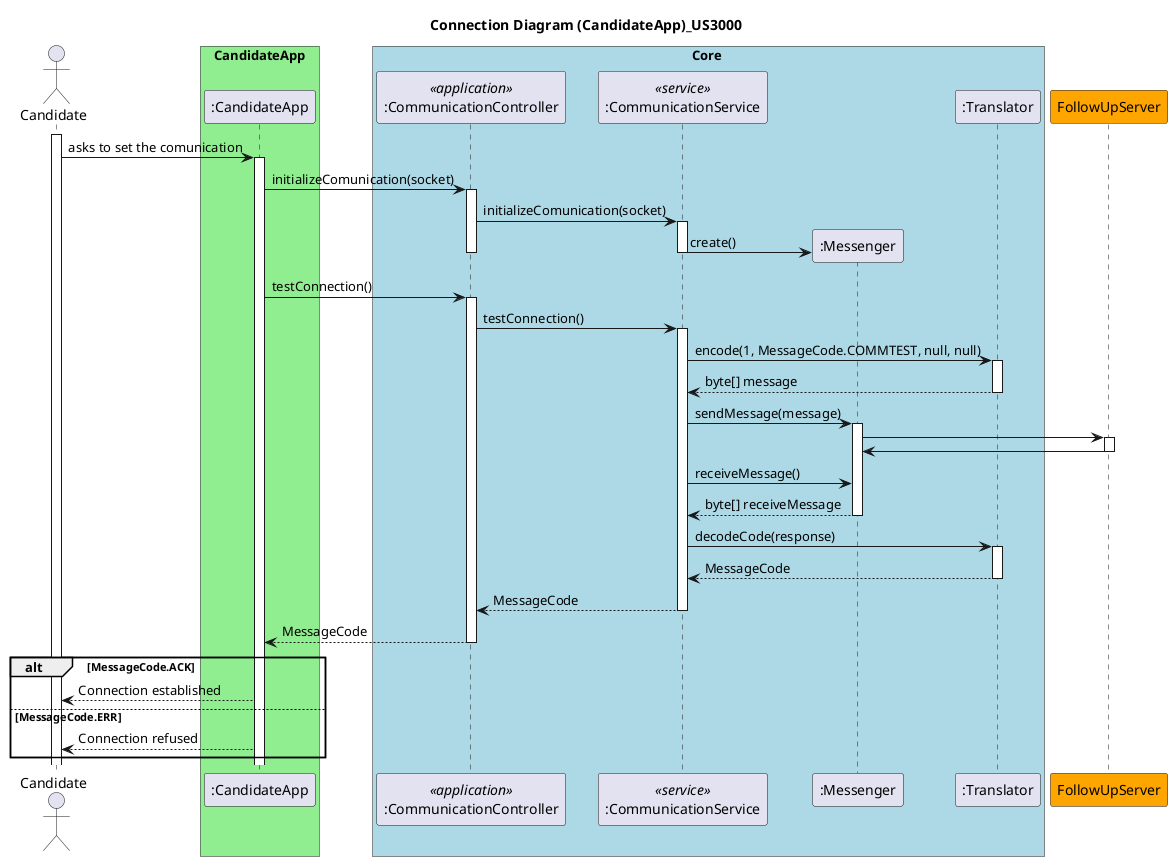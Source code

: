 @startuml
title Connection Diagram (CandidateApp)_US3000

actor Candidate as actor
box "CandidateApp" #LightGreen
participant ":CandidateApp" as app
end box

box Core #lightblue
participant ":CommunicationController" as com <<application>>
participant ":CommunicationService" as service <<service>>
participant ":Messenger" as messenger
participant ":Translator" as translator
end box

participant "FollowUpServer" as server #orange

activate actor
actor -> app : asks to set the comunication
activate app
app -> com : initializeComunication(socket)
activate com
com -> service : initializeComunication(socket)
activate service
service -> messenger **: create()
deactivate service
deactivate com
app -> com : testConnection()
activate com
com -> service : testConnection()
activate service
service -> translator: encode(1, MessageCode.COMMTEST, null, null)
activate translator
translator --> service : byte[] message
deactivate translator
service -> messenger: sendMessage(message)
activate messenger
messenger -> server
activate server
server -> messenger
deactivate server
service -> messenger: receiveMessage()
messenger --> service: byte[] receiveMessage
deactivate messenger
service -> translator: decodeCode(response)
activate translator
translator --> service: MessageCode
deactivate translator
service --> com: MessageCode
deactivate service
com --> app: MessageCode
deactivate com

alt MessageCode.ACK
app --> actor: Connection established
else MessageCode.ERR
app --> actor: Connection refused
end




@enduml